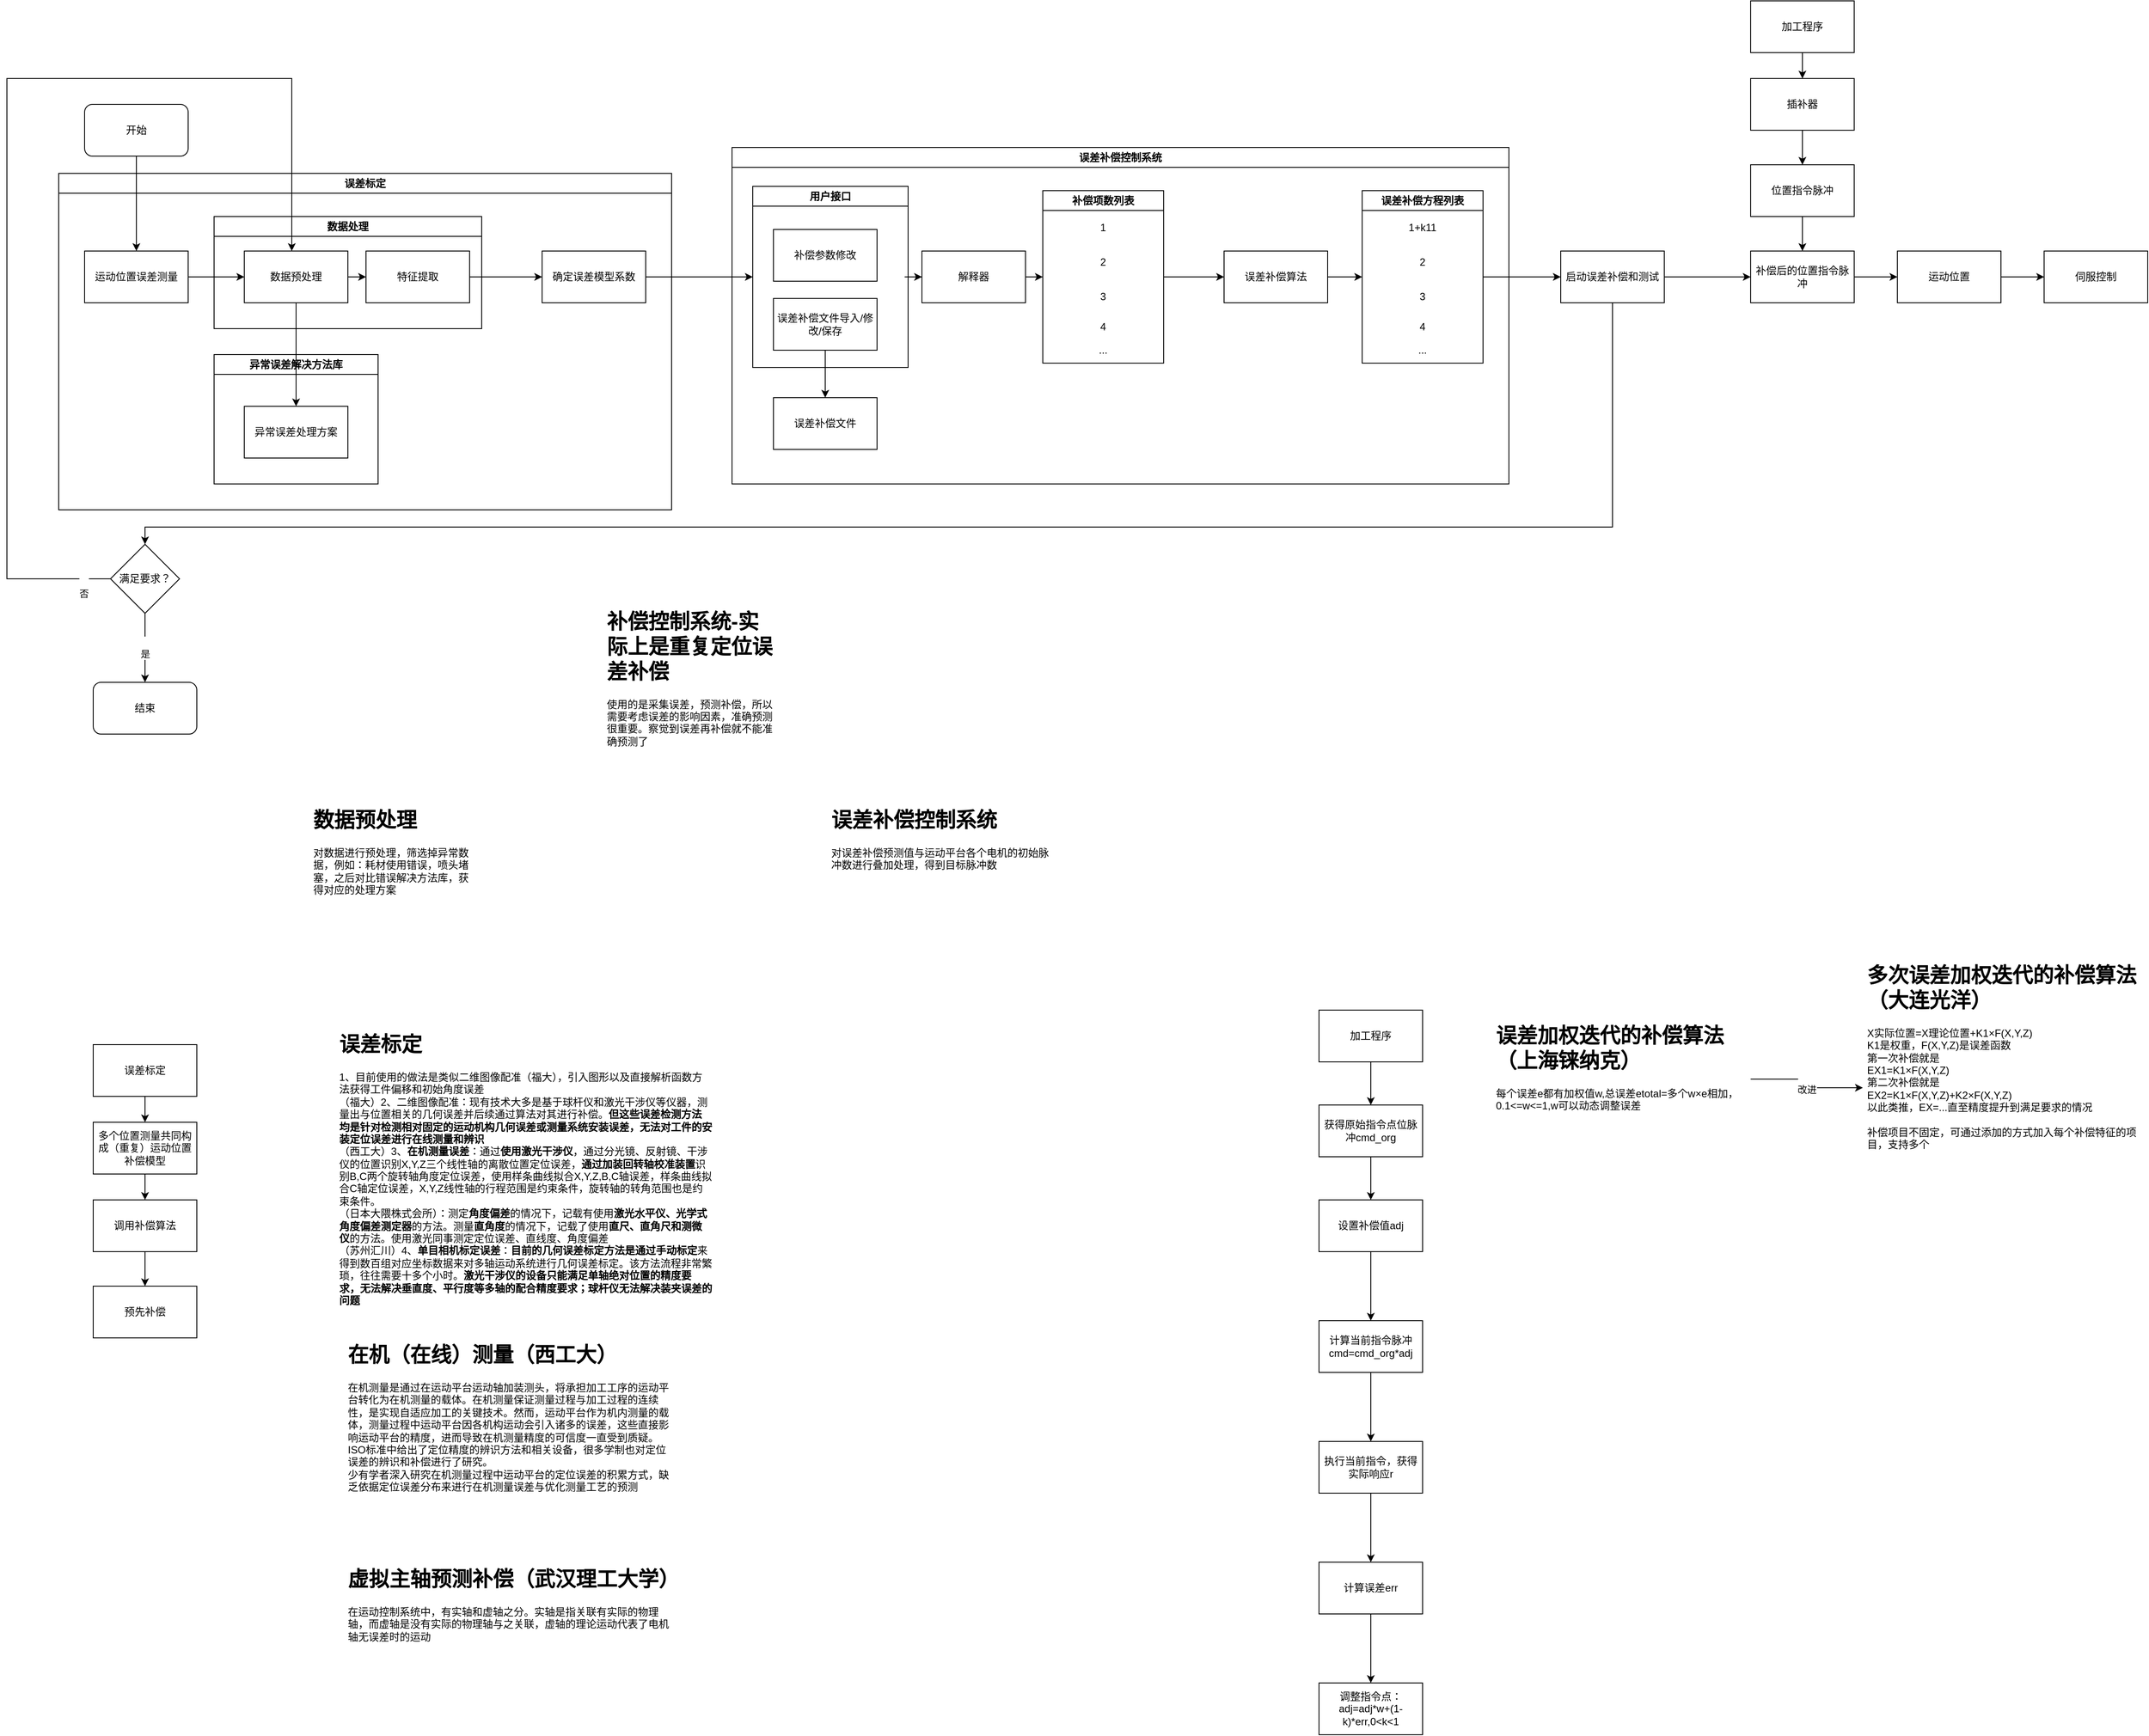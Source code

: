 <mxfile version="21.5.0" type="github">
  <diagram name="第 1 页" id="JhHIipqr7uCRNzOelNXE">
    <mxGraphModel dx="2555" dy="937" grid="1" gridSize="10" guides="1" tooltips="1" connect="1" arrows="1" fold="1" page="1" pageScale="1" pageWidth="827" pageHeight="1169" math="0" shadow="0">
      <root>
        <mxCell id="0" />
        <mxCell id="1" parent="0" />
        <mxCell id="nJraD3ANBiAQbve93qyU-1" value="&lt;h1&gt;补偿控制系统-实际上是重复定位误差补偿&lt;/h1&gt;&lt;div&gt;使用的是采集误差，预测补偿，所以需要考虑误差的影响因素，准确预测很重要。察觉到误差再补偿就不能准确预测了&lt;/div&gt;" style="text;html=1;strokeColor=none;fillColor=none;spacing=5;spacingTop=-20;whiteSpace=wrap;overflow=hidden;rounded=0;" vertex="1" parent="1">
          <mxGeometry x="640" y="770" width="200" height="200" as="geometry" />
        </mxCell>
        <mxCell id="nJraD3ANBiAQbve93qyU-4" value="&lt;h1&gt;数据预处理&lt;/h1&gt;&lt;div&gt;对数据进行预处理，筛选掉异常数据，例如：耗材使用错误，喷头堵塞，之后对比错误解决方法库，获得对应的处理方案&lt;/div&gt;" style="text;html=1;strokeColor=none;fillColor=none;spacing=5;spacingTop=-20;whiteSpace=wrap;overflow=hidden;rounded=0;" vertex="1" parent="1">
          <mxGeometry x="300" y="1000" width="190" height="120" as="geometry" />
        </mxCell>
        <mxCell id="nJraD3ANBiAQbve93qyU-19" value="" style="edgeStyle=orthogonalEdgeStyle;rounded=0;orthogonalLoop=1;jettySize=auto;html=1;" edge="1" parent="1" source="nJraD3ANBiAQbve93qyU-12" target="nJraD3ANBiAQbve93qyU-18">
          <mxGeometry relative="1" as="geometry" />
        </mxCell>
        <mxCell id="nJraD3ANBiAQbve93qyU-12" value="误差标定" style="rounded=0;whiteSpace=wrap;html=1;" vertex="1" parent="1">
          <mxGeometry x="50" y="1280" width="120" height="60" as="geometry" />
        </mxCell>
        <mxCell id="nJraD3ANBiAQbve93qyU-13" value="预先补偿" style="rounded=0;whiteSpace=wrap;html=1;" vertex="1" parent="1">
          <mxGeometry x="50" y="1560" width="120" height="60" as="geometry" />
        </mxCell>
        <mxCell id="nJraD3ANBiAQbve93qyU-16" value="" style="edgeStyle=orthogonalEdgeStyle;rounded=0;orthogonalLoop=1;jettySize=auto;html=1;" edge="1" parent="1" source="nJraD3ANBiAQbve93qyU-14" target="nJraD3ANBiAQbve93qyU-13">
          <mxGeometry relative="1" as="geometry" />
        </mxCell>
        <mxCell id="nJraD3ANBiAQbve93qyU-14" value="调用补偿算法" style="rounded=0;whiteSpace=wrap;html=1;" vertex="1" parent="1">
          <mxGeometry x="50" y="1460" width="120" height="60" as="geometry" />
        </mxCell>
        <mxCell id="nJraD3ANBiAQbve93qyU-20" value="" style="edgeStyle=orthogonalEdgeStyle;rounded=0;orthogonalLoop=1;jettySize=auto;html=1;" edge="1" parent="1" source="nJraD3ANBiAQbve93qyU-18" target="nJraD3ANBiAQbve93qyU-14">
          <mxGeometry relative="1" as="geometry" />
        </mxCell>
        <mxCell id="nJraD3ANBiAQbve93qyU-18" value="多个位置测量共同构成（重复）运动位置补偿模型" style="rounded=0;whiteSpace=wrap;html=1;" vertex="1" parent="1">
          <mxGeometry x="50" y="1370" width="120" height="60" as="geometry" />
        </mxCell>
        <mxCell id="nJraD3ANBiAQbve93qyU-21" value="&lt;h1&gt;误差标定&lt;/h1&gt;&lt;div&gt;1、目前使用的做法是类似二维图像配准（福大），引入图形以及直接解析函数方法获得工件偏移和初始角度误差&lt;/div&gt;&lt;div&gt;（福大）2、二维图像配准：现有技术大多是基于球杆仪和激光干涉仪等仪器，测量出与位置相关的几何误差并后续通过算法对其进行补偿。&lt;b&gt;但这些误差检测方法均是针对检测相对固定的运动机构几何误差或测量系统安装误差，无法对工件的安装定位误差进行在线测量和辨识&lt;/b&gt;&lt;/div&gt;&lt;div&gt;（西工大）3、&lt;b&gt;在机测量误差&lt;/b&gt;：通过&lt;b&gt;使用激光干涉仪&lt;/b&gt;，通过分光镜、反射镜、干涉仪的位置识别X,Y,Z三个线性轴的离散位置定位误差，&lt;b&gt;通过加装回转轴校准装置&lt;/b&gt;识别B,C两个旋转轴角度定位误差，使用样条曲线拟合X,Y,Z,B,C轴误差，样条曲线拟合C轴定位误差，X,Y,Z线性轴的行程范围是约束条件，旋转轴的转角范围也是约束条件。&lt;/div&gt;&lt;div&gt;（日本大隈株式会所）：测定&lt;b&gt;角度偏差&lt;/b&gt;的情况下，记载有使用&lt;b&gt;激光水平仪、光学式角度偏差测定器&lt;/b&gt;的方法。测量&lt;b&gt;直角度&lt;/b&gt;的情况下，记载了使用&lt;b&gt;直尺、直角尺和测微仪&lt;/b&gt;的方法。使用激光同事测定定位误差、直线度、角度偏差&lt;/div&gt;&lt;div&gt;（苏州汇川）4、&lt;b&gt;单目相机标定误差&lt;/b&gt;：&lt;b&gt;目前的几何误差标定方法是通过手动标定&lt;/b&gt;来得到数百组对应坐标数据来对多轴运动系统进行几何误差标定。该方法流程非常繁琐，往往需要十多个小时。&lt;b&gt;激光干涉仪的设备只能满足单轴绝对位置的精度要求，无法解决垂直度、平行度等多轴的配合精度要求；球杆仪无法解决装夹误差的问题&lt;/b&gt;&lt;/div&gt;" style="text;html=1;strokeColor=none;fillColor=none;spacing=5;spacingTop=-20;whiteSpace=wrap;overflow=hidden;rounded=0;" vertex="1" parent="1">
          <mxGeometry x="330" y="1260" width="440" height="350" as="geometry" />
        </mxCell>
        <mxCell id="nJraD3ANBiAQbve93qyU-23" value="&lt;h1&gt;在机（在线）测量（西工大）&lt;/h1&gt;&lt;div&gt;在机测量是通过在运动平台运动轴加装测头，将承担加工工序的运动平台转化为在机测量的载体。在机测量保证测量过程与加工过程的连续性，是实现自适应加工的关键技术。然而，运动平台作为机内测量的载体，测量过程中运动平台因各机构运动会引入诸多的误差，这些直接影响运动平台的精度，进而导致在机测量精度的可信度一直受到质疑。&lt;/div&gt;&lt;div&gt;ISO标准中给出了定位精度的辨识方法和相关设备，很多学制也对定位误差的辨识和补偿进行了研究。&lt;/div&gt;&lt;div&gt;少有学者深入研究在机测量过程中运动平台的定位误差的积累方式，缺乏依据定位误差分布来进行在机测量误差与优化测量工艺的预测&lt;/div&gt;" style="text;html=1;strokeColor=none;fillColor=none;spacing=5;spacingTop=-20;whiteSpace=wrap;overflow=hidden;rounded=0;" vertex="1" parent="1">
          <mxGeometry x="340" y="1620" width="380" height="220" as="geometry" />
        </mxCell>
        <mxCell id="nJraD3ANBiAQbve93qyU-24" value="&lt;h1&gt;虚拟主轴预测补偿（武汉理工大学）&lt;/h1&gt;&lt;p&gt;在运动控制系统中，有实轴和虚轴之分。实轴是指关联有实际的物理轴，而虚轴是没有实际的物理轴与之关联，虚轴的理论运动代表了电机轴无误差时的运动&lt;/p&gt;" style="text;html=1;strokeColor=none;fillColor=none;spacing=5;spacingTop=-20;whiteSpace=wrap;overflow=hidden;rounded=0;" vertex="1" parent="1">
          <mxGeometry x="340" y="1880" width="390" height="130" as="geometry" />
        </mxCell>
        <mxCell id="nJraD3ANBiAQbve93qyU-26" value="误差标定" style="swimlane;whiteSpace=wrap;html=1;" vertex="1" parent="1">
          <mxGeometry x="10" y="270" width="710" height="390" as="geometry">
            <mxRectangle y="90" width="90" height="30" as="alternateBounds" />
          </mxGeometry>
        </mxCell>
        <mxCell id="nJraD3ANBiAQbve93qyU-2" value="数据处理" style="swimlane;whiteSpace=wrap;html=1;" vertex="1" parent="nJraD3ANBiAQbve93qyU-26">
          <mxGeometry x="180" y="50" width="310" height="130" as="geometry">
            <mxRectangle x="140" y="50" width="110" height="30" as="alternateBounds" />
          </mxGeometry>
        </mxCell>
        <mxCell id="nJraD3ANBiAQbve93qyU-33" value="" style="edgeStyle=orthogonalEdgeStyle;rounded=0;orthogonalLoop=1;jettySize=auto;html=1;" edge="1" parent="nJraD3ANBiAQbve93qyU-2" source="nJraD3ANBiAQbve93qyU-3" target="nJraD3ANBiAQbve93qyU-17">
          <mxGeometry relative="1" as="geometry" />
        </mxCell>
        <mxCell id="nJraD3ANBiAQbve93qyU-3" value="数据预处理" style="rounded=0;whiteSpace=wrap;html=1;" vertex="1" parent="nJraD3ANBiAQbve93qyU-2">
          <mxGeometry x="35" y="40" width="120" height="60" as="geometry" />
        </mxCell>
        <mxCell id="nJraD3ANBiAQbve93qyU-17" value="特征提取" style="rounded=0;whiteSpace=wrap;html=1;" vertex="1" parent="nJraD3ANBiAQbve93qyU-2">
          <mxGeometry x="176" y="40" width="120" height="60" as="geometry" />
        </mxCell>
        <mxCell id="nJraD3ANBiAQbve93qyU-9" value="异常误差解决方法库" style="swimlane;whiteSpace=wrap;html=1;" vertex="1" parent="nJraD3ANBiAQbve93qyU-26">
          <mxGeometry x="180" y="210" width="190" height="150" as="geometry">
            <mxRectangle x="60" y="320" width="150" height="30" as="alternateBounds" />
          </mxGeometry>
        </mxCell>
        <mxCell id="nJraD3ANBiAQbve93qyU-6" value="异常误差处理方案" style="rounded=0;whiteSpace=wrap;html=1;" vertex="1" parent="nJraD3ANBiAQbve93qyU-9">
          <mxGeometry x="35" y="60" width="120" height="60" as="geometry" />
        </mxCell>
        <mxCell id="nJraD3ANBiAQbve93qyU-7" style="edgeStyle=orthogonalEdgeStyle;rounded=0;orthogonalLoop=1;jettySize=auto;html=1;" edge="1" parent="nJraD3ANBiAQbve93qyU-26" source="nJraD3ANBiAQbve93qyU-3" target="nJraD3ANBiAQbve93qyU-6">
          <mxGeometry relative="1" as="geometry" />
        </mxCell>
        <mxCell id="nJraD3ANBiAQbve93qyU-34" value="确定误差模型系数" style="rounded=0;whiteSpace=wrap;html=1;" vertex="1" parent="nJraD3ANBiAQbve93qyU-26">
          <mxGeometry x="560" y="90" width="120" height="60" as="geometry" />
        </mxCell>
        <mxCell id="nJraD3ANBiAQbve93qyU-35" value="" style="edgeStyle=orthogonalEdgeStyle;rounded=0;orthogonalLoop=1;jettySize=auto;html=1;" edge="1" parent="nJraD3ANBiAQbve93qyU-26" source="nJraD3ANBiAQbve93qyU-17" target="nJraD3ANBiAQbve93qyU-34">
          <mxGeometry relative="1" as="geometry" />
        </mxCell>
        <mxCell id="nJraD3ANBiAQbve93qyU-44" style="edgeStyle=orthogonalEdgeStyle;rounded=0;orthogonalLoop=1;jettySize=auto;html=1;entryX=0;entryY=0.5;entryDx=0;entryDy=0;" edge="1" parent="nJraD3ANBiAQbve93qyU-26" source="nJraD3ANBiAQbve93qyU-42" target="nJraD3ANBiAQbve93qyU-3">
          <mxGeometry relative="1" as="geometry" />
        </mxCell>
        <mxCell id="nJraD3ANBiAQbve93qyU-42" value="运动位置误差测量" style="rounded=0;whiteSpace=wrap;html=1;" vertex="1" parent="nJraD3ANBiAQbve93qyU-26">
          <mxGeometry x="30" y="90" width="120" height="60" as="geometry" />
        </mxCell>
        <mxCell id="nJraD3ANBiAQbve93qyU-27" value="误差补偿控制系统" style="swimlane;whiteSpace=wrap;html=1;" vertex="1" parent="1">
          <mxGeometry x="790" y="240" width="900" height="390" as="geometry">
            <mxRectangle x="780" y="60" width="140" height="30" as="alternateBounds" />
          </mxGeometry>
        </mxCell>
        <mxCell id="nJraD3ANBiAQbve93qyU-110" value="" style="edgeStyle=orthogonalEdgeStyle;rounded=0;orthogonalLoop=1;jettySize=auto;html=1;" edge="1" parent="nJraD3ANBiAQbve93qyU-27" source="nJraD3ANBiAQbve93qyU-28" target="nJraD3ANBiAQbve93qyU-109">
          <mxGeometry relative="1" as="geometry" />
        </mxCell>
        <mxCell id="nJraD3ANBiAQbve93qyU-28" value="用户接口" style="swimlane;whiteSpace=wrap;html=1;" vertex="1" parent="nJraD3ANBiAQbve93qyU-27">
          <mxGeometry x="24" y="45" width="180" height="210" as="geometry">
            <mxRectangle x="50" y="110" width="90" height="30" as="alternateBounds" />
          </mxGeometry>
        </mxCell>
        <mxCell id="nJraD3ANBiAQbve93qyU-29" value="补偿参数修改" style="rounded=0;whiteSpace=wrap;html=1;" vertex="1" parent="nJraD3ANBiAQbve93qyU-28">
          <mxGeometry x="24" y="50" width="120" height="60" as="geometry" />
        </mxCell>
        <mxCell id="nJraD3ANBiAQbve93qyU-30" value="误差补偿文件导入/修改/保存" style="rounded=0;whiteSpace=wrap;html=1;" vertex="1" parent="nJraD3ANBiAQbve93qyU-28">
          <mxGeometry x="24" y="130" width="120" height="60" as="geometry" />
        </mxCell>
        <mxCell id="nJraD3ANBiAQbve93qyU-31" value="误差补偿文件" style="rounded=0;whiteSpace=wrap;html=1;" vertex="1" parent="nJraD3ANBiAQbve93qyU-27">
          <mxGeometry x="48" y="290" width="120" height="60" as="geometry" />
        </mxCell>
        <mxCell id="nJraD3ANBiAQbve93qyU-32" style="edgeStyle=orthogonalEdgeStyle;rounded=0;orthogonalLoop=1;jettySize=auto;html=1;entryX=0.5;entryY=0;entryDx=0;entryDy=0;" edge="1" parent="nJraD3ANBiAQbve93qyU-27" source="nJraD3ANBiAQbve93qyU-30" target="nJraD3ANBiAQbve93qyU-31">
          <mxGeometry relative="1" as="geometry" />
        </mxCell>
        <mxCell id="nJraD3ANBiAQbve93qyU-86" style="edgeStyle=orthogonalEdgeStyle;rounded=0;orthogonalLoop=1;jettySize=auto;html=1;entryX=0;entryY=0.5;entryDx=0;entryDy=0;" edge="1" parent="nJraD3ANBiAQbve93qyU-27" source="nJraD3ANBiAQbve93qyU-51" target="nJraD3ANBiAQbve93qyU-80">
          <mxGeometry relative="1" as="geometry" />
        </mxCell>
        <mxCell id="nJraD3ANBiAQbve93qyU-51" value="误差补偿算法" style="rounded=0;whiteSpace=wrap;html=1;" vertex="1" parent="nJraD3ANBiAQbve93qyU-27">
          <mxGeometry x="570" y="120" width="120" height="60" as="geometry" />
        </mxCell>
        <mxCell id="nJraD3ANBiAQbve93qyU-79" style="edgeStyle=orthogonalEdgeStyle;rounded=0;orthogonalLoop=1;jettySize=auto;html=1;entryX=0;entryY=0.5;entryDx=0;entryDy=0;" edge="1" parent="nJraD3ANBiAQbve93qyU-27" source="nJraD3ANBiAQbve93qyU-66" target="nJraD3ANBiAQbve93qyU-51">
          <mxGeometry relative="1" as="geometry" />
        </mxCell>
        <mxCell id="nJraD3ANBiAQbve93qyU-66" value="补偿项数列表" style="swimlane;whiteSpace=wrap;html=1;" vertex="1" parent="nJraD3ANBiAQbve93qyU-27">
          <mxGeometry x="360" y="50" width="140" height="200" as="geometry" />
        </mxCell>
        <mxCell id="nJraD3ANBiAQbve93qyU-74" value="4" style="text;html=1;strokeColor=none;fillColor=none;align=center;verticalAlign=middle;whiteSpace=wrap;rounded=0;" vertex="1" parent="nJraD3ANBiAQbve93qyU-66">
          <mxGeometry x="40" y="142.5" width="60" height="30" as="geometry" />
        </mxCell>
        <mxCell id="nJraD3ANBiAQbve93qyU-75" value="..." style="text;html=1;strokeColor=none;fillColor=none;align=center;verticalAlign=middle;whiteSpace=wrap;rounded=0;" vertex="1" parent="nJraD3ANBiAQbve93qyU-66">
          <mxGeometry x="40" y="170" width="60" height="30" as="geometry" />
        </mxCell>
        <mxCell id="nJraD3ANBiAQbve93qyU-76" value="1" style="text;html=1;strokeColor=none;fillColor=none;align=center;verticalAlign=middle;whiteSpace=wrap;rounded=0;" vertex="1" parent="nJraD3ANBiAQbve93qyU-66">
          <mxGeometry x="40" y="27.5" width="60" height="30" as="geometry" />
        </mxCell>
        <mxCell id="nJraD3ANBiAQbve93qyU-77" value="2" style="text;html=1;strokeColor=none;fillColor=none;align=center;verticalAlign=middle;whiteSpace=wrap;rounded=0;" vertex="1" parent="nJraD3ANBiAQbve93qyU-66">
          <mxGeometry x="40" y="67.5" width="60" height="30" as="geometry" />
        </mxCell>
        <mxCell id="nJraD3ANBiAQbve93qyU-78" value="3" style="text;html=1;strokeColor=none;fillColor=none;align=center;verticalAlign=middle;whiteSpace=wrap;rounded=0;" vertex="1" parent="nJraD3ANBiAQbve93qyU-66">
          <mxGeometry x="40" y="107.5" width="60" height="30" as="geometry" />
        </mxCell>
        <mxCell id="nJraD3ANBiAQbve93qyU-80" value="误差补偿方程列表" style="swimlane;whiteSpace=wrap;html=1;" vertex="1" parent="nJraD3ANBiAQbve93qyU-27">
          <mxGeometry x="730" y="50" width="140" height="200" as="geometry" />
        </mxCell>
        <mxCell id="nJraD3ANBiAQbve93qyU-81" value="4" style="text;html=1;strokeColor=none;fillColor=none;align=center;verticalAlign=middle;whiteSpace=wrap;rounded=0;" vertex="1" parent="nJraD3ANBiAQbve93qyU-80">
          <mxGeometry x="40" y="142.5" width="60" height="30" as="geometry" />
        </mxCell>
        <mxCell id="nJraD3ANBiAQbve93qyU-82" value="..." style="text;html=1;strokeColor=none;fillColor=none;align=center;verticalAlign=middle;whiteSpace=wrap;rounded=0;" vertex="1" parent="nJraD3ANBiAQbve93qyU-80">
          <mxGeometry x="40" y="170" width="60" height="30" as="geometry" />
        </mxCell>
        <mxCell id="nJraD3ANBiAQbve93qyU-83" value="1+k11" style="text;html=1;strokeColor=none;fillColor=none;align=center;verticalAlign=middle;whiteSpace=wrap;rounded=0;" vertex="1" parent="nJraD3ANBiAQbve93qyU-80">
          <mxGeometry x="40" y="27.5" width="60" height="30" as="geometry" />
        </mxCell>
        <mxCell id="nJraD3ANBiAQbve93qyU-84" value="2" style="text;html=1;strokeColor=none;fillColor=none;align=center;verticalAlign=middle;whiteSpace=wrap;rounded=0;" vertex="1" parent="nJraD3ANBiAQbve93qyU-80">
          <mxGeometry x="40" y="67.5" width="60" height="30" as="geometry" />
        </mxCell>
        <mxCell id="nJraD3ANBiAQbve93qyU-85" value="3" style="text;html=1;strokeColor=none;fillColor=none;align=center;verticalAlign=middle;whiteSpace=wrap;rounded=0;" vertex="1" parent="nJraD3ANBiAQbve93qyU-80">
          <mxGeometry x="40" y="107.5" width="60" height="30" as="geometry" />
        </mxCell>
        <mxCell id="nJraD3ANBiAQbve93qyU-111" value="" style="edgeStyle=orthogonalEdgeStyle;rounded=0;orthogonalLoop=1;jettySize=auto;html=1;" edge="1" parent="nJraD3ANBiAQbve93qyU-27" source="nJraD3ANBiAQbve93qyU-109" target="nJraD3ANBiAQbve93qyU-66">
          <mxGeometry relative="1" as="geometry" />
        </mxCell>
        <mxCell id="nJraD3ANBiAQbve93qyU-109" value="解释器" style="rounded=0;whiteSpace=wrap;html=1;" vertex="1" parent="nJraD3ANBiAQbve93qyU-27">
          <mxGeometry x="220" y="120" width="120" height="60" as="geometry" />
        </mxCell>
        <mxCell id="nJraD3ANBiAQbve93qyU-36" style="edgeStyle=orthogonalEdgeStyle;rounded=0;orthogonalLoop=1;jettySize=auto;html=1;" edge="1" parent="1" source="nJraD3ANBiAQbve93qyU-34" target="nJraD3ANBiAQbve93qyU-28">
          <mxGeometry relative="1" as="geometry" />
        </mxCell>
        <mxCell id="nJraD3ANBiAQbve93qyU-112" style="edgeStyle=orthogonalEdgeStyle;rounded=0;orthogonalLoop=1;jettySize=auto;html=1;" edge="1" parent="1" source="nJraD3ANBiAQbve93qyU-37" target="nJraD3ANBiAQbve93qyU-38">
          <mxGeometry relative="1" as="geometry">
            <Array as="points">
              <mxPoint x="1810" y="680" />
              <mxPoint x="110" y="680" />
            </Array>
          </mxGeometry>
        </mxCell>
        <mxCell id="nJraD3ANBiAQbve93qyU-125" value="" style="edgeStyle=orthogonalEdgeStyle;rounded=0;orthogonalLoop=1;jettySize=auto;html=1;" edge="1" parent="1" source="nJraD3ANBiAQbve93qyU-37" target="nJraD3ANBiAQbve93qyU-123">
          <mxGeometry relative="1" as="geometry" />
        </mxCell>
        <mxCell id="nJraD3ANBiAQbve93qyU-37" value="启动误差补偿和测试" style="rounded=0;whiteSpace=wrap;html=1;" vertex="1" parent="1">
          <mxGeometry x="1750" y="360" width="120" height="60" as="geometry" />
        </mxCell>
        <mxCell id="nJraD3ANBiAQbve93qyU-47" value="&lt;br&gt;是" style="edgeStyle=orthogonalEdgeStyle;rounded=0;orthogonalLoop=1;jettySize=auto;html=1;" edge="1" parent="1" source="nJraD3ANBiAQbve93qyU-38" target="nJraD3ANBiAQbve93qyU-46">
          <mxGeometry relative="1" as="geometry" />
        </mxCell>
        <mxCell id="nJraD3ANBiAQbve93qyU-49" value="&lt;br&gt;否" style="edgeStyle=orthogonalEdgeStyle;rounded=0;orthogonalLoop=1;jettySize=auto;html=1;" edge="1" parent="1" source="nJraD3ANBiAQbve93qyU-38" target="nJraD3ANBiAQbve93qyU-3">
          <mxGeometry x="-0.949" y="10" relative="1" as="geometry">
            <mxPoint x="785" y="399.97" as="targetPoint" />
            <mxPoint x="2080" y="489.97" as="sourcePoint" />
            <Array as="points">
              <mxPoint x="-50" y="740" />
              <mxPoint x="-50" y="160" />
              <mxPoint x="280" y="160" />
            </Array>
            <mxPoint as="offset" />
          </mxGeometry>
        </mxCell>
        <mxCell id="nJraD3ANBiAQbve93qyU-38" value="满足要求？" style="rhombus;whiteSpace=wrap;html=1;" vertex="1" parent="1">
          <mxGeometry x="70" y="700" width="80" height="80" as="geometry" />
        </mxCell>
        <mxCell id="nJraD3ANBiAQbve93qyU-43" style="edgeStyle=orthogonalEdgeStyle;rounded=0;orthogonalLoop=1;jettySize=auto;html=1;" edge="1" parent="1" source="nJraD3ANBiAQbve93qyU-39" target="nJraD3ANBiAQbve93qyU-42">
          <mxGeometry relative="1" as="geometry" />
        </mxCell>
        <mxCell id="nJraD3ANBiAQbve93qyU-39" value="开始" style="rounded=1;whiteSpace=wrap;html=1;" vertex="1" parent="1">
          <mxGeometry x="40" y="190" width="120" height="60" as="geometry" />
        </mxCell>
        <mxCell id="nJraD3ANBiAQbve93qyU-46" value="结束" style="rounded=1;whiteSpace=wrap;html=1;" vertex="1" parent="1">
          <mxGeometry x="50" y="860" width="120" height="60" as="geometry" />
        </mxCell>
        <mxCell id="nJraD3ANBiAQbve93qyU-114" value="" style="edgeStyle=orthogonalEdgeStyle;rounded=0;orthogonalLoop=1;jettySize=auto;html=1;" edge="1" parent="1" source="nJraD3ANBiAQbve93qyU-54" target="nJraD3ANBiAQbve93qyU-113">
          <mxGeometry relative="1" as="geometry" />
        </mxCell>
        <mxCell id="nJraD3ANBiAQbve93qyU-54" value="加工程序" style="rounded=0;whiteSpace=wrap;html=1;" vertex="1" parent="1">
          <mxGeometry x="1970" y="70" width="120" height="60" as="geometry" />
        </mxCell>
        <mxCell id="nJraD3ANBiAQbve93qyU-87" style="edgeStyle=orthogonalEdgeStyle;rounded=0;orthogonalLoop=1;jettySize=auto;html=1;entryX=0;entryY=0.5;entryDx=0;entryDy=0;" edge="1" parent="1" source="nJraD3ANBiAQbve93qyU-80" target="nJraD3ANBiAQbve93qyU-37">
          <mxGeometry relative="1" as="geometry" />
        </mxCell>
        <mxCell id="nJraD3ANBiAQbve93qyU-88" value="&lt;h1&gt;误差补偿控制系统&lt;br&gt;&lt;/h1&gt;&lt;div&gt;对误差补偿预测值与运动平台各个电机的初始脉冲数进行叠加处理，得到目标脉冲数&lt;/div&gt;" style="text;html=1;strokeColor=none;fillColor=none;spacing=5;spacingTop=-20;whiteSpace=wrap;overflow=hidden;rounded=0;" vertex="1" parent="1">
          <mxGeometry x="900" y="1000" width="260" height="160" as="geometry" />
        </mxCell>
        <mxCell id="nJraD3ANBiAQbve93qyU-90" value="伺服控制" style="rounded=0;whiteSpace=wrap;html=1;" vertex="1" parent="1">
          <mxGeometry x="2310" y="360" width="120" height="60" as="geometry" />
        </mxCell>
        <mxCell id="nJraD3ANBiAQbve93qyU-127" value="" style="edgeStyle=orthogonalEdgeStyle;rounded=0;orthogonalLoop=1;jettySize=auto;html=1;" edge="1" parent="1" source="nJraD3ANBiAQbve93qyU-91" target="nJraD3ANBiAQbve93qyU-90">
          <mxGeometry relative="1" as="geometry" />
        </mxCell>
        <mxCell id="nJraD3ANBiAQbve93qyU-91" value="运动位置" style="rounded=0;whiteSpace=wrap;html=1;" vertex="1" parent="1">
          <mxGeometry x="2140" y="360" width="120" height="60" as="geometry" />
        </mxCell>
        <mxCell id="nJraD3ANBiAQbve93qyU-100" value="" style="edgeStyle=orthogonalEdgeStyle;rounded=0;orthogonalLoop=1;jettySize=auto;html=1;" edge="1" parent="1" source="nJraD3ANBiAQbve93qyU-95" target="nJraD3ANBiAQbve93qyU-99">
          <mxGeometry relative="1" as="geometry" />
        </mxCell>
        <mxCell id="nJraD3ANBiAQbve93qyU-95" value="获得原始指令点位脉冲cmd_org" style="rounded=0;whiteSpace=wrap;html=1;" vertex="1" parent="1">
          <mxGeometry x="1470" y="1350" width="120" height="60" as="geometry" />
        </mxCell>
        <mxCell id="nJraD3ANBiAQbve93qyU-129" value="&lt;br&gt;改进" style="edgeStyle=orthogonalEdgeStyle;rounded=0;orthogonalLoop=1;jettySize=auto;html=1;" edge="1" parent="1" source="nJraD3ANBiAQbve93qyU-96" target="nJraD3ANBiAQbve93qyU-128">
          <mxGeometry relative="1" as="geometry" />
        </mxCell>
        <mxCell id="nJraD3ANBiAQbve93qyU-96" value="&lt;h1&gt;误差加权迭代的补偿算法（上海铼纳克）&lt;/h1&gt;&lt;div&gt;每个误差e都有加权值w,总误差etotal=多个w×e相加，0.1&amp;lt;=w&amp;lt;=1,w可以动态调整误差&lt;/div&gt;" style="text;html=1;strokeColor=none;fillColor=none;spacing=5;spacingTop=-20;whiteSpace=wrap;overflow=hidden;rounded=0;" vertex="1" parent="1">
          <mxGeometry x="1670" y="1250" width="300" height="140" as="geometry" />
        </mxCell>
        <mxCell id="nJraD3ANBiAQbve93qyU-98" value="" style="edgeStyle=orthogonalEdgeStyle;rounded=0;orthogonalLoop=1;jettySize=auto;html=1;" edge="1" parent="1" source="nJraD3ANBiAQbve93qyU-97" target="nJraD3ANBiAQbve93qyU-95">
          <mxGeometry relative="1" as="geometry" />
        </mxCell>
        <mxCell id="nJraD3ANBiAQbve93qyU-97" value="加工程序" style="rounded=0;whiteSpace=wrap;html=1;" vertex="1" parent="1">
          <mxGeometry x="1470" y="1240" width="120" height="60" as="geometry" />
        </mxCell>
        <mxCell id="nJraD3ANBiAQbve93qyU-102" value="" style="edgeStyle=orthogonalEdgeStyle;rounded=0;orthogonalLoop=1;jettySize=auto;html=1;" edge="1" parent="1" source="nJraD3ANBiAQbve93qyU-99" target="nJraD3ANBiAQbve93qyU-101">
          <mxGeometry relative="1" as="geometry" />
        </mxCell>
        <mxCell id="nJraD3ANBiAQbve93qyU-99" value="设置补偿值adj" style="whiteSpace=wrap;html=1;rounded=0;" vertex="1" parent="1">
          <mxGeometry x="1470" y="1460" width="120" height="60" as="geometry" />
        </mxCell>
        <mxCell id="nJraD3ANBiAQbve93qyU-104" value="" style="edgeStyle=orthogonalEdgeStyle;rounded=0;orthogonalLoop=1;jettySize=auto;html=1;" edge="1" parent="1" source="nJraD3ANBiAQbve93qyU-101" target="nJraD3ANBiAQbve93qyU-103">
          <mxGeometry relative="1" as="geometry" />
        </mxCell>
        <mxCell id="nJraD3ANBiAQbve93qyU-101" value="计算当前指令脉冲cmd=cmd_org*adj" style="whiteSpace=wrap;html=1;rounded=0;" vertex="1" parent="1">
          <mxGeometry x="1470" y="1600" width="120" height="60" as="geometry" />
        </mxCell>
        <mxCell id="nJraD3ANBiAQbve93qyU-106" value="" style="edgeStyle=orthogonalEdgeStyle;rounded=0;orthogonalLoop=1;jettySize=auto;html=1;" edge="1" parent="1" source="nJraD3ANBiAQbve93qyU-103" target="nJraD3ANBiAQbve93qyU-105">
          <mxGeometry relative="1" as="geometry" />
        </mxCell>
        <mxCell id="nJraD3ANBiAQbve93qyU-103" value="执行当前指令，获得实际响应r" style="whiteSpace=wrap;html=1;rounded=0;" vertex="1" parent="1">
          <mxGeometry x="1470" y="1740" width="120" height="60" as="geometry" />
        </mxCell>
        <mxCell id="nJraD3ANBiAQbve93qyU-108" value="" style="edgeStyle=orthogonalEdgeStyle;rounded=0;orthogonalLoop=1;jettySize=auto;html=1;" edge="1" parent="1" source="nJraD3ANBiAQbve93qyU-105" target="nJraD3ANBiAQbve93qyU-107">
          <mxGeometry relative="1" as="geometry" />
        </mxCell>
        <mxCell id="nJraD3ANBiAQbve93qyU-105" value="计算误差err" style="whiteSpace=wrap;html=1;rounded=0;" vertex="1" parent="1">
          <mxGeometry x="1470" y="1880" width="120" height="60" as="geometry" />
        </mxCell>
        <mxCell id="nJraD3ANBiAQbve93qyU-107" value="调整指令点：adj=adj*w+(1-k)*err,0&amp;lt;k&amp;lt;1" style="whiteSpace=wrap;html=1;rounded=0;" vertex="1" parent="1">
          <mxGeometry x="1470" y="2020" width="120" height="60" as="geometry" />
        </mxCell>
        <mxCell id="nJraD3ANBiAQbve93qyU-122" value="" style="edgeStyle=orthogonalEdgeStyle;rounded=0;orthogonalLoop=1;jettySize=auto;html=1;" edge="1" parent="1" source="nJraD3ANBiAQbve93qyU-113" target="nJraD3ANBiAQbve93qyU-121">
          <mxGeometry relative="1" as="geometry" />
        </mxCell>
        <mxCell id="nJraD3ANBiAQbve93qyU-113" value="插补器" style="rounded=0;whiteSpace=wrap;html=1;" vertex="1" parent="1">
          <mxGeometry x="1970" y="160" width="120" height="60" as="geometry" />
        </mxCell>
        <mxCell id="nJraD3ANBiAQbve93qyU-124" value="" style="edgeStyle=orthogonalEdgeStyle;rounded=0;orthogonalLoop=1;jettySize=auto;html=1;" edge="1" parent="1" source="nJraD3ANBiAQbve93qyU-121" target="nJraD3ANBiAQbve93qyU-123">
          <mxGeometry relative="1" as="geometry" />
        </mxCell>
        <mxCell id="nJraD3ANBiAQbve93qyU-121" value="位置指令脉冲" style="rounded=0;whiteSpace=wrap;html=1;" vertex="1" parent="1">
          <mxGeometry x="1970" y="260" width="120" height="60" as="geometry" />
        </mxCell>
        <mxCell id="nJraD3ANBiAQbve93qyU-126" value="" style="edgeStyle=orthogonalEdgeStyle;rounded=0;orthogonalLoop=1;jettySize=auto;html=1;" edge="1" parent="1" source="nJraD3ANBiAQbve93qyU-123" target="nJraD3ANBiAQbve93qyU-91">
          <mxGeometry relative="1" as="geometry" />
        </mxCell>
        <mxCell id="nJraD3ANBiAQbve93qyU-123" value="补偿后的位置指令脉冲" style="rounded=0;whiteSpace=wrap;html=1;" vertex="1" parent="1">
          <mxGeometry x="1970" y="360" width="120" height="60" as="geometry" />
        </mxCell>
        <mxCell id="nJraD3ANBiAQbve93qyU-128" value="&lt;h1&gt;多次误差加权迭代的补偿算法（大连光洋）&lt;/h1&gt;&lt;div&gt;X实际位置=X理论位置+K1×F(X,Y,Z)&lt;/div&gt;&lt;div&gt;K1是权重，F(X,Y,Z)是误差函数&lt;/div&gt;&lt;div&gt;第一次补偿就是&lt;/div&gt;&lt;div&gt;EX1=K1×F(X,Y,Z)&lt;/div&gt;&lt;div&gt;第二次补偿就是&lt;/div&gt;&lt;div&gt;EX2=K1×F(X,Y,Z)+K2×F(X,Y,Z)&lt;/div&gt;&lt;div&gt;以此类推，EX=...直至精度提升到满足要求的情况&lt;/div&gt;&lt;div&gt;&lt;br&gt;&lt;/div&gt;&lt;div&gt;补偿项目不固定，可通过添加的方式加入每个补偿特征的项目，支持多个&lt;/div&gt;" style="text;html=1;strokeColor=none;fillColor=none;spacing=5;spacingTop=-20;whiteSpace=wrap;overflow=hidden;rounded=0;" vertex="1" parent="1">
          <mxGeometry x="2100" y="1180" width="320" height="300" as="geometry" />
        </mxCell>
      </root>
    </mxGraphModel>
  </diagram>
</mxfile>
